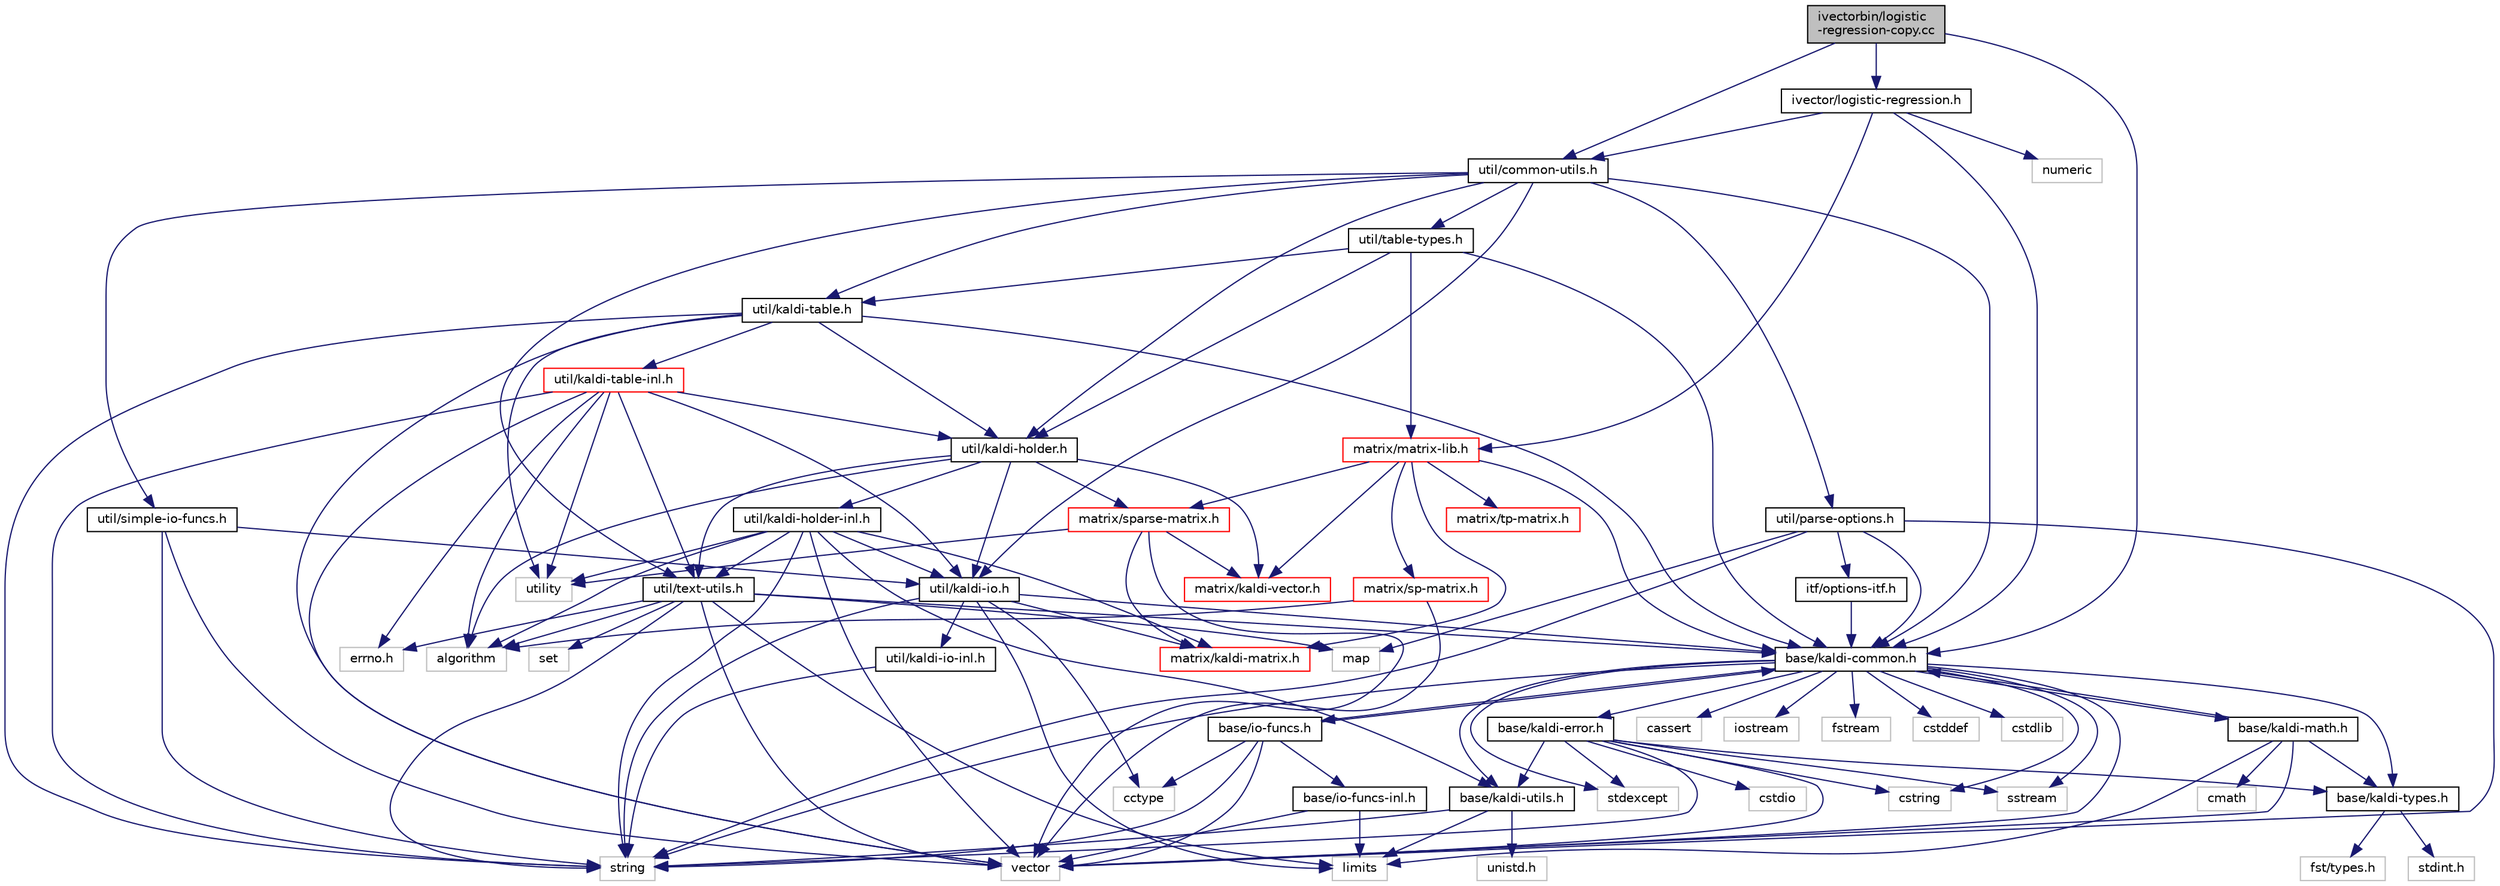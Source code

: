 digraph "ivectorbin/logistic-regression-copy.cc"
{
  edge [fontname="Helvetica",fontsize="10",labelfontname="Helvetica",labelfontsize="10"];
  node [fontname="Helvetica",fontsize="10",shape=record];
  Node0 [label="ivectorbin/logistic\l-regression-copy.cc",height=0.2,width=0.4,color="black", fillcolor="grey75", style="filled", fontcolor="black"];
  Node0 -> Node1 [color="midnightblue",fontsize="10",style="solid",fontname="Helvetica"];
  Node1 [label="base/kaldi-common.h",height=0.2,width=0.4,color="black", fillcolor="white", style="filled",URL="$kaldi-common_8h.html"];
  Node1 -> Node2 [color="midnightblue",fontsize="10",style="solid",fontname="Helvetica"];
  Node2 [label="cstddef",height=0.2,width=0.4,color="grey75", fillcolor="white", style="filled"];
  Node1 -> Node3 [color="midnightblue",fontsize="10",style="solid",fontname="Helvetica"];
  Node3 [label="cstdlib",height=0.2,width=0.4,color="grey75", fillcolor="white", style="filled"];
  Node1 -> Node4 [color="midnightblue",fontsize="10",style="solid",fontname="Helvetica"];
  Node4 [label="cstring",height=0.2,width=0.4,color="grey75", fillcolor="white", style="filled"];
  Node1 -> Node5 [color="midnightblue",fontsize="10",style="solid",fontname="Helvetica"];
  Node5 [label="string",height=0.2,width=0.4,color="grey75", fillcolor="white", style="filled"];
  Node1 -> Node6 [color="midnightblue",fontsize="10",style="solid",fontname="Helvetica"];
  Node6 [label="sstream",height=0.2,width=0.4,color="grey75", fillcolor="white", style="filled"];
  Node1 -> Node7 [color="midnightblue",fontsize="10",style="solid",fontname="Helvetica"];
  Node7 [label="stdexcept",height=0.2,width=0.4,color="grey75", fillcolor="white", style="filled"];
  Node1 -> Node8 [color="midnightblue",fontsize="10",style="solid",fontname="Helvetica"];
  Node8 [label="cassert",height=0.2,width=0.4,color="grey75", fillcolor="white", style="filled"];
  Node1 -> Node9 [color="midnightblue",fontsize="10",style="solid",fontname="Helvetica"];
  Node9 [label="vector",height=0.2,width=0.4,color="grey75", fillcolor="white", style="filled"];
  Node1 -> Node10 [color="midnightblue",fontsize="10",style="solid",fontname="Helvetica"];
  Node10 [label="iostream",height=0.2,width=0.4,color="grey75", fillcolor="white", style="filled"];
  Node1 -> Node11 [color="midnightblue",fontsize="10",style="solid",fontname="Helvetica"];
  Node11 [label="fstream",height=0.2,width=0.4,color="grey75", fillcolor="white", style="filled"];
  Node1 -> Node12 [color="midnightblue",fontsize="10",style="solid",fontname="Helvetica"];
  Node12 [label="base/kaldi-utils.h",height=0.2,width=0.4,color="black", fillcolor="white", style="filled",URL="$kaldi-utils_8h.html"];
  Node12 -> Node13 [color="midnightblue",fontsize="10",style="solid",fontname="Helvetica"];
  Node13 [label="unistd.h",height=0.2,width=0.4,color="grey75", fillcolor="white", style="filled"];
  Node12 -> Node14 [color="midnightblue",fontsize="10",style="solid",fontname="Helvetica"];
  Node14 [label="limits",height=0.2,width=0.4,color="grey75", fillcolor="white", style="filled"];
  Node12 -> Node5 [color="midnightblue",fontsize="10",style="solid",fontname="Helvetica"];
  Node1 -> Node15 [color="midnightblue",fontsize="10",style="solid",fontname="Helvetica"];
  Node15 [label="base/kaldi-error.h",height=0.2,width=0.4,color="black", fillcolor="white", style="filled",URL="$kaldi-error_8h.html"];
  Node15 -> Node16 [color="midnightblue",fontsize="10",style="solid",fontname="Helvetica"];
  Node16 [label="cstdio",height=0.2,width=0.4,color="grey75", fillcolor="white", style="filled"];
  Node15 -> Node4 [color="midnightblue",fontsize="10",style="solid",fontname="Helvetica"];
  Node15 -> Node6 [color="midnightblue",fontsize="10",style="solid",fontname="Helvetica"];
  Node15 -> Node7 [color="midnightblue",fontsize="10",style="solid",fontname="Helvetica"];
  Node15 -> Node5 [color="midnightblue",fontsize="10",style="solid",fontname="Helvetica"];
  Node15 -> Node9 [color="midnightblue",fontsize="10",style="solid",fontname="Helvetica"];
  Node15 -> Node17 [color="midnightblue",fontsize="10",style="solid",fontname="Helvetica"];
  Node17 [label="base/kaldi-types.h",height=0.2,width=0.4,color="black", fillcolor="white", style="filled",URL="$kaldi-types_8h.html"];
  Node17 -> Node18 [color="midnightblue",fontsize="10",style="solid",fontname="Helvetica"];
  Node18 [label="stdint.h",height=0.2,width=0.4,color="grey75", fillcolor="white", style="filled"];
  Node17 -> Node19 [color="midnightblue",fontsize="10",style="solid",fontname="Helvetica"];
  Node19 [label="fst/types.h",height=0.2,width=0.4,color="grey75", fillcolor="white", style="filled"];
  Node15 -> Node12 [color="midnightblue",fontsize="10",style="solid",fontname="Helvetica"];
  Node1 -> Node17 [color="midnightblue",fontsize="10",style="solid",fontname="Helvetica"];
  Node1 -> Node20 [color="midnightblue",fontsize="10",style="solid",fontname="Helvetica"];
  Node20 [label="base/io-funcs.h",height=0.2,width=0.4,color="black", fillcolor="white", style="filled",URL="$io-funcs_8h.html"];
  Node20 -> Node21 [color="midnightblue",fontsize="10",style="solid",fontname="Helvetica"];
  Node21 [label="cctype",height=0.2,width=0.4,color="grey75", fillcolor="white", style="filled"];
  Node20 -> Node9 [color="midnightblue",fontsize="10",style="solid",fontname="Helvetica"];
  Node20 -> Node5 [color="midnightblue",fontsize="10",style="solid",fontname="Helvetica"];
  Node20 -> Node1 [color="midnightblue",fontsize="10",style="solid",fontname="Helvetica"];
  Node20 -> Node22 [color="midnightblue",fontsize="10",style="solid",fontname="Helvetica"];
  Node22 [label="base/io-funcs-inl.h",height=0.2,width=0.4,color="black", fillcolor="white", style="filled",URL="$io-funcs-inl_8h.html"];
  Node22 -> Node14 [color="midnightblue",fontsize="10",style="solid",fontname="Helvetica"];
  Node22 -> Node9 [color="midnightblue",fontsize="10",style="solid",fontname="Helvetica"];
  Node1 -> Node23 [color="midnightblue",fontsize="10",style="solid",fontname="Helvetica"];
  Node23 [label="base/kaldi-math.h",height=0.2,width=0.4,color="black", fillcolor="white", style="filled",URL="$kaldi-math_8h.html"];
  Node23 -> Node24 [color="midnightblue",fontsize="10",style="solid",fontname="Helvetica"];
  Node24 [label="cmath",height=0.2,width=0.4,color="grey75", fillcolor="white", style="filled"];
  Node23 -> Node14 [color="midnightblue",fontsize="10",style="solid",fontname="Helvetica"];
  Node23 -> Node9 [color="midnightblue",fontsize="10",style="solid",fontname="Helvetica"];
  Node23 -> Node17 [color="midnightblue",fontsize="10",style="solid",fontname="Helvetica"];
  Node23 -> Node1 [color="midnightblue",fontsize="10",style="solid",fontname="Helvetica"];
  Node0 -> Node25 [color="midnightblue",fontsize="10",style="solid",fontname="Helvetica"];
  Node25 [label="util/common-utils.h",height=0.2,width=0.4,color="black", fillcolor="white", style="filled",URL="$common-utils_8h.html"];
  Node25 -> Node1 [color="midnightblue",fontsize="10",style="solid",fontname="Helvetica"];
  Node25 -> Node26 [color="midnightblue",fontsize="10",style="solid",fontname="Helvetica"];
  Node26 [label="util/parse-options.h",height=0.2,width=0.4,color="black", fillcolor="white", style="filled",URL="$parse-options_8h.html"];
  Node26 -> Node27 [color="midnightblue",fontsize="10",style="solid",fontname="Helvetica"];
  Node27 [label="map",height=0.2,width=0.4,color="grey75", fillcolor="white", style="filled"];
  Node26 -> Node5 [color="midnightblue",fontsize="10",style="solid",fontname="Helvetica"];
  Node26 -> Node9 [color="midnightblue",fontsize="10",style="solid",fontname="Helvetica"];
  Node26 -> Node1 [color="midnightblue",fontsize="10",style="solid",fontname="Helvetica"];
  Node26 -> Node28 [color="midnightblue",fontsize="10",style="solid",fontname="Helvetica"];
  Node28 [label="itf/options-itf.h",height=0.2,width=0.4,color="black", fillcolor="white", style="filled",URL="$options-itf_8h.html"];
  Node28 -> Node1 [color="midnightblue",fontsize="10",style="solid",fontname="Helvetica"];
  Node25 -> Node29 [color="midnightblue",fontsize="10",style="solid",fontname="Helvetica"];
  Node29 [label="util/kaldi-io.h",height=0.2,width=0.4,color="black", fillcolor="white", style="filled",URL="$kaldi-io_8h.html"];
  Node29 -> Node21 [color="midnightblue",fontsize="10",style="solid",fontname="Helvetica"];
  Node29 -> Node14 [color="midnightblue",fontsize="10",style="solid",fontname="Helvetica"];
  Node29 -> Node5 [color="midnightblue",fontsize="10",style="solid",fontname="Helvetica"];
  Node29 -> Node1 [color="midnightblue",fontsize="10",style="solid",fontname="Helvetica"];
  Node29 -> Node30 [color="midnightblue",fontsize="10",style="solid",fontname="Helvetica"];
  Node30 [label="matrix/kaldi-matrix.h",height=0.2,width=0.4,color="red", fillcolor="white", style="filled",URL="$kaldi-matrix_8h.html"];
  Node29 -> Node35 [color="midnightblue",fontsize="10",style="solid",fontname="Helvetica"];
  Node35 [label="util/kaldi-io-inl.h",height=0.2,width=0.4,color="black", fillcolor="white", style="filled",URL="$kaldi-io-inl_8h.html"];
  Node35 -> Node5 [color="midnightblue",fontsize="10",style="solid",fontname="Helvetica"];
  Node25 -> Node36 [color="midnightblue",fontsize="10",style="solid",fontname="Helvetica"];
  Node36 [label="util/simple-io-funcs.h",height=0.2,width=0.4,color="black", fillcolor="white", style="filled",URL="$simple-io-funcs_8h.html"];
  Node36 -> Node5 [color="midnightblue",fontsize="10",style="solid",fontname="Helvetica"];
  Node36 -> Node9 [color="midnightblue",fontsize="10",style="solid",fontname="Helvetica"];
  Node36 -> Node29 [color="midnightblue",fontsize="10",style="solid",fontname="Helvetica"];
  Node25 -> Node37 [color="midnightblue",fontsize="10",style="solid",fontname="Helvetica"];
  Node37 [label="util/kaldi-holder.h",height=0.2,width=0.4,color="black", fillcolor="white", style="filled",URL="$kaldi-holder_8h.html"];
  Node37 -> Node38 [color="midnightblue",fontsize="10",style="solid",fontname="Helvetica"];
  Node38 [label="algorithm",height=0.2,width=0.4,color="grey75", fillcolor="white", style="filled"];
  Node37 -> Node29 [color="midnightblue",fontsize="10",style="solid",fontname="Helvetica"];
  Node37 -> Node39 [color="midnightblue",fontsize="10",style="solid",fontname="Helvetica"];
  Node39 [label="util/text-utils.h",height=0.2,width=0.4,color="black", fillcolor="white", style="filled",URL="$text-utils_8h.html"];
  Node39 -> Node40 [color="midnightblue",fontsize="10",style="solid",fontname="Helvetica"];
  Node40 [label="errno.h",height=0.2,width=0.4,color="grey75", fillcolor="white", style="filled"];
  Node39 -> Node5 [color="midnightblue",fontsize="10",style="solid",fontname="Helvetica"];
  Node39 -> Node38 [color="midnightblue",fontsize="10",style="solid",fontname="Helvetica"];
  Node39 -> Node27 [color="midnightblue",fontsize="10",style="solid",fontname="Helvetica"];
  Node39 -> Node41 [color="midnightblue",fontsize="10",style="solid",fontname="Helvetica"];
  Node41 [label="set",height=0.2,width=0.4,color="grey75", fillcolor="white", style="filled"];
  Node39 -> Node9 [color="midnightblue",fontsize="10",style="solid",fontname="Helvetica"];
  Node39 -> Node14 [color="midnightblue",fontsize="10",style="solid",fontname="Helvetica"];
  Node39 -> Node1 [color="midnightblue",fontsize="10",style="solid",fontname="Helvetica"];
  Node37 -> Node33 [color="midnightblue",fontsize="10",style="solid",fontname="Helvetica"];
  Node33 [label="matrix/kaldi-vector.h",height=0.2,width=0.4,color="red", fillcolor="white", style="filled",URL="$kaldi-vector_8h.html"];
  Node37 -> Node42 [color="midnightblue",fontsize="10",style="solid",fontname="Helvetica"];
  Node42 [label="matrix/sparse-matrix.h",height=0.2,width=0.4,color="red", fillcolor="white", style="filled",URL="$sparse-matrix_8h.html"];
  Node42 -> Node43 [color="midnightblue",fontsize="10",style="solid",fontname="Helvetica"];
  Node43 [label="utility",height=0.2,width=0.4,color="grey75", fillcolor="white", style="filled"];
  Node42 -> Node9 [color="midnightblue",fontsize="10",style="solid",fontname="Helvetica"];
  Node42 -> Node30 [color="midnightblue",fontsize="10",style="solid",fontname="Helvetica"];
  Node42 -> Node33 [color="midnightblue",fontsize="10",style="solid",fontname="Helvetica"];
  Node37 -> Node45 [color="midnightblue",fontsize="10",style="solid",fontname="Helvetica"];
  Node45 [label="util/kaldi-holder-inl.h",height=0.2,width=0.4,color="black", fillcolor="white", style="filled",URL="$kaldi-holder-inl_8h.html"];
  Node45 -> Node38 [color="midnightblue",fontsize="10",style="solid",fontname="Helvetica"];
  Node45 -> Node9 [color="midnightblue",fontsize="10",style="solid",fontname="Helvetica"];
  Node45 -> Node43 [color="midnightblue",fontsize="10",style="solid",fontname="Helvetica"];
  Node45 -> Node5 [color="midnightblue",fontsize="10",style="solid",fontname="Helvetica"];
  Node45 -> Node12 [color="midnightblue",fontsize="10",style="solid",fontname="Helvetica"];
  Node45 -> Node29 [color="midnightblue",fontsize="10",style="solid",fontname="Helvetica"];
  Node45 -> Node39 [color="midnightblue",fontsize="10",style="solid",fontname="Helvetica"];
  Node45 -> Node30 [color="midnightblue",fontsize="10",style="solid",fontname="Helvetica"];
  Node25 -> Node46 [color="midnightblue",fontsize="10",style="solid",fontname="Helvetica"];
  Node46 [label="util/kaldi-table.h",height=0.2,width=0.4,color="black", fillcolor="white", style="filled",URL="$kaldi-table_8h.html"];
  Node46 -> Node5 [color="midnightblue",fontsize="10",style="solid",fontname="Helvetica"];
  Node46 -> Node9 [color="midnightblue",fontsize="10",style="solid",fontname="Helvetica"];
  Node46 -> Node43 [color="midnightblue",fontsize="10",style="solid",fontname="Helvetica"];
  Node46 -> Node1 [color="midnightblue",fontsize="10",style="solid",fontname="Helvetica"];
  Node46 -> Node37 [color="midnightblue",fontsize="10",style="solid",fontname="Helvetica"];
  Node46 -> Node47 [color="midnightblue",fontsize="10",style="solid",fontname="Helvetica"];
  Node47 [label="util/kaldi-table-inl.h",height=0.2,width=0.4,color="red", fillcolor="white", style="filled",URL="$kaldi-table-inl_8h.html"];
  Node47 -> Node38 [color="midnightblue",fontsize="10",style="solid",fontname="Helvetica"];
  Node47 -> Node5 [color="midnightblue",fontsize="10",style="solid",fontname="Helvetica"];
  Node47 -> Node43 [color="midnightblue",fontsize="10",style="solid",fontname="Helvetica"];
  Node47 -> Node9 [color="midnightblue",fontsize="10",style="solid",fontname="Helvetica"];
  Node47 -> Node40 [color="midnightblue",fontsize="10",style="solid",fontname="Helvetica"];
  Node47 -> Node29 [color="midnightblue",fontsize="10",style="solid",fontname="Helvetica"];
  Node47 -> Node37 [color="midnightblue",fontsize="10",style="solid",fontname="Helvetica"];
  Node47 -> Node39 [color="midnightblue",fontsize="10",style="solid",fontname="Helvetica"];
  Node25 -> Node55 [color="midnightblue",fontsize="10",style="solid",fontname="Helvetica"];
  Node55 [label="util/table-types.h",height=0.2,width=0.4,color="black", fillcolor="white", style="filled",URL="$table-types_8h.html"];
  Node55 -> Node1 [color="midnightblue",fontsize="10",style="solid",fontname="Helvetica"];
  Node55 -> Node46 [color="midnightblue",fontsize="10",style="solid",fontname="Helvetica"];
  Node55 -> Node37 [color="midnightblue",fontsize="10",style="solid",fontname="Helvetica"];
  Node55 -> Node56 [color="midnightblue",fontsize="10",style="solid",fontname="Helvetica"];
  Node56 [label="matrix/matrix-lib.h",height=0.2,width=0.4,color="red", fillcolor="white", style="filled",URL="$matrix-lib_8h.html"];
  Node56 -> Node1 [color="midnightblue",fontsize="10",style="solid",fontname="Helvetica"];
  Node56 -> Node33 [color="midnightblue",fontsize="10",style="solid",fontname="Helvetica"];
  Node56 -> Node30 [color="midnightblue",fontsize="10",style="solid",fontname="Helvetica"];
  Node56 -> Node57 [color="midnightblue",fontsize="10",style="solid",fontname="Helvetica"];
  Node57 [label="matrix/sp-matrix.h",height=0.2,width=0.4,color="red", fillcolor="white", style="filled",URL="$sp-matrix_8h.html"];
  Node57 -> Node38 [color="midnightblue",fontsize="10",style="solid",fontname="Helvetica"];
  Node57 -> Node9 [color="midnightblue",fontsize="10",style="solid",fontname="Helvetica"];
  Node56 -> Node60 [color="midnightblue",fontsize="10",style="solid",fontname="Helvetica"];
  Node60 [label="matrix/tp-matrix.h",height=0.2,width=0.4,color="red", fillcolor="white", style="filled",URL="$tp-matrix_8h.html"];
  Node56 -> Node42 [color="midnightblue",fontsize="10",style="solid",fontname="Helvetica"];
  Node25 -> Node39 [color="midnightblue",fontsize="10",style="solid",fontname="Helvetica"];
  Node0 -> Node65 [color="midnightblue",fontsize="10",style="solid",fontname="Helvetica"];
  Node65 [label="ivector/logistic-regression.h",height=0.2,width=0.4,color="black", fillcolor="white", style="filled",URL="$logistic-regression_8h.html"];
  Node65 -> Node1 [color="midnightblue",fontsize="10",style="solid",fontname="Helvetica"];
  Node65 -> Node25 [color="midnightblue",fontsize="10",style="solid",fontname="Helvetica"];
  Node65 -> Node56 [color="midnightblue",fontsize="10",style="solid",fontname="Helvetica"];
  Node65 -> Node66 [color="midnightblue",fontsize="10",style="solid",fontname="Helvetica"];
  Node66 [label="numeric",height=0.2,width=0.4,color="grey75", fillcolor="white", style="filled"];
}
